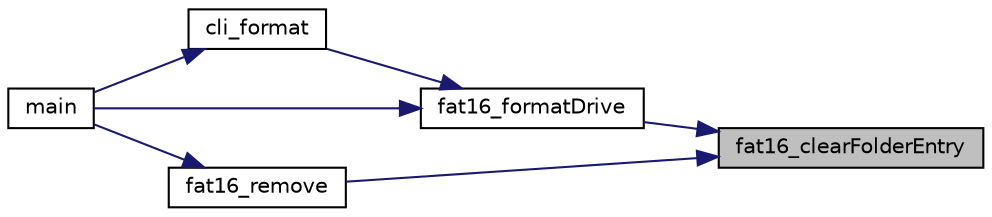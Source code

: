 digraph "fat16_clearFolderEntry"
{
 // LATEX_PDF_SIZE
  edge [fontname="Helvetica",fontsize="10",labelfontname="Helvetica",labelfontsize="10"];
  node [fontname="Helvetica",fontsize="10",shape=record];
  rankdir="RL";
  Node1 [label="fat16_clearFolderEntry",height=0.2,width=0.4,color="black", fillcolor="grey75", style="filled", fontcolor="black",tooltip="Removes an entry from the folder."];
  Node1 -> Node2 [dir="back",color="midnightblue",fontsize="10",style="solid",fontname="Helvetica"];
  Node2 [label="fat16_formatDrive",height=0.2,width=0.4,color="black", fillcolor="white", style="filled",URL="$v_d_i_s_k__fat16_8h.html#a78f036e379c1db130ecaeeea3a54b80f",tooltip="Formats given drive to FAT16."];
  Node2 -> Node3 [dir="back",color="midnightblue",fontsize="10",style="solid",fontname="Helvetica"];
  Node3 [label="cli_format",height=0.2,width=0.4,color="black", fillcolor="white", style="filled",URL="$vdisk__cli_8c.html#a10448a157bb138cd677e8fcad4275d02",tooltip=" "];
  Node3 -> Node4 [dir="back",color="midnightblue",fontsize="10",style="solid",fontname="Helvetica"];
  Node4 [label="main",height=0.2,width=0.4,color="black", fillcolor="white", style="filled",URL="$vdisk__cli_8c.html#a0ddf1224851353fc92bfbff6f499fa97",tooltip=" "];
  Node2 -> Node4 [dir="back",color="midnightblue",fontsize="10",style="solid",fontname="Helvetica"];
  Node1 -> Node5 [dir="back",color="midnightblue",fontsize="10",style="solid",fontname="Helvetica"];
  Node5 [label="fat16_remove",height=0.2,width=0.4,color="black", fillcolor="white", style="filled",URL="$v_d_i_s_k__fat16_8h.html#af0de518aaf935dfdd437d769d6f6305f",tooltip="Removes file from vDrive (only overwrites FAT)."];
  Node5 -> Node4 [dir="back",color="midnightblue",fontsize="10",style="solid",fontname="Helvetica"];
}
